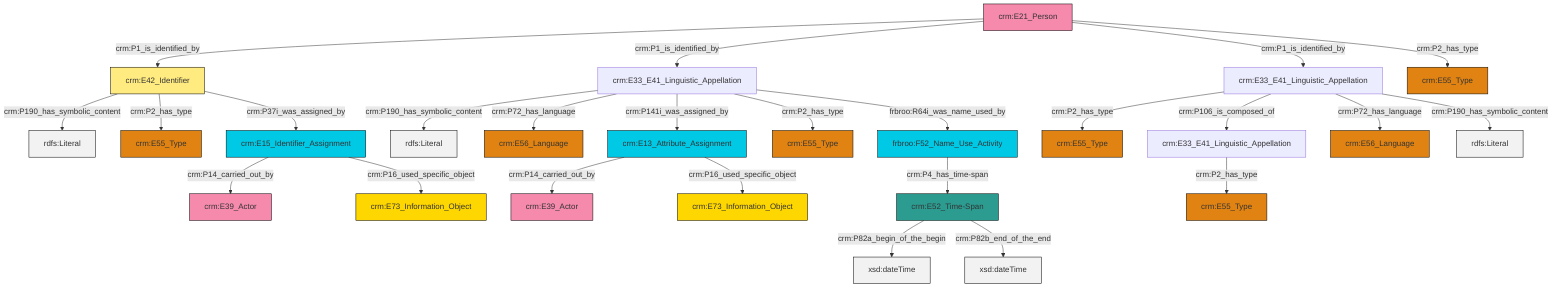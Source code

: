 graph TD
classDef Literal fill:#f2f2f2,stroke:#000000;
classDef CRM_Entity fill:#FFFFFF,stroke:#000000;
classDef Temporal_Entity fill:#00C9E6, stroke:#000000;
classDef Type fill:#E18312, stroke:#000000;
classDef Time-Span fill:#2C9C91, stroke:#000000;
classDef Appellation fill:#FFEB7F, stroke:#000000;
classDef Place fill:#008836, stroke:#000000;
classDef Persistent_Item fill:#B266B2, stroke:#000000;
classDef Conceptual_Object fill:#FFD700, stroke:#000000;
classDef Physical_Thing fill:#D2B48C, stroke:#000000;
classDef Actor fill:#f58aad, stroke:#000000;
classDef PC_Classes fill:#4ce600, stroke:#000000;
classDef Multi fill:#cccccc,stroke:#000000;

8["crm:E33_E41_Linguistic_Appellation"]:::Default -->|crm:P2_has_type| 9["crm:E55_Type"]:::Type
11["crm:E52_Time-Span"]:::Time-Span -->|crm:P82a_begin_of_the_begin| 12[xsd:dateTime]:::Literal
15["crm:E21_Person"]:::Actor -->|crm:P1_is_identified_by| 0["crm:E42_Identifier"]:::Appellation
4["crm:E33_E41_Linguistic_Appellation"]:::Default -->|crm:P190_has_symbolic_content| 18[rdfs:Literal]:::Literal
19["crm:E13_Attribute_Assignment"]:::Temporal_Entity -->|crm:P14_carried_out_by| 20["crm:E39_Actor"]:::Actor
0["crm:E42_Identifier"]:::Appellation -->|crm:P190_has_symbolic_content| 21[rdfs:Literal]:::Literal
16["frbroo:F52_Name_Use_Activity"]:::Temporal_Entity -->|crm:P4_has_time-span| 11["crm:E52_Time-Span"]:::Time-Span
4["crm:E33_E41_Linguistic_Appellation"]:::Default -->|crm:P72_has_language| 25["crm:E56_Language"]:::Type
15["crm:E21_Person"]:::Actor -->|crm:P1_is_identified_by| 4["crm:E33_E41_Linguistic_Appellation"]:::Default
28["crm:E15_Identifier_Assignment"]:::Temporal_Entity -->|crm:P14_carried_out_by| 29["crm:E39_Actor"]:::Actor
0["crm:E42_Identifier"]:::Appellation -->|crm:P2_has_type| 2["crm:E55_Type"]:::Type
11["crm:E52_Time-Span"]:::Time-Span -->|crm:P82b_end_of_the_end| 31[xsd:dateTime]:::Literal
15["crm:E21_Person"]:::Actor -->|crm:P1_is_identified_by| 8["crm:E33_E41_Linguistic_Appellation"]:::Default
8["crm:E33_E41_Linguistic_Appellation"]:::Default -->|crm:P106_is_composed_of| 32["crm:E33_E41_Linguistic_Appellation"]:::Default
8["crm:E33_E41_Linguistic_Appellation"]:::Default -->|crm:P72_has_language| 6["crm:E56_Language"]:::Type
19["crm:E13_Attribute_Assignment"]:::Temporal_Entity -->|crm:P16_used_specific_object| 38["crm:E73_Information_Object"]:::Conceptual_Object
28["crm:E15_Identifier_Assignment"]:::Temporal_Entity -->|crm:P16_used_specific_object| 39["crm:E73_Information_Object"]:::Conceptual_Object
4["crm:E33_E41_Linguistic_Appellation"]:::Default -->|crm:P141i_was_assigned_by| 19["crm:E13_Attribute_Assignment"]:::Temporal_Entity
32["crm:E33_E41_Linguistic_Appellation"]:::Default -->|crm:P2_has_type| 34["crm:E55_Type"]:::Type
4["crm:E33_E41_Linguistic_Appellation"]:::Default -->|crm:P2_has_type| 23["crm:E55_Type"]:::Type
0["crm:E42_Identifier"]:::Appellation -->|crm:P37i_was_assigned_by| 28["crm:E15_Identifier_Assignment"]:::Temporal_Entity
15["crm:E21_Person"]:::Actor -->|crm:P2_has_type| 13["crm:E55_Type"]:::Type
4["crm:E33_E41_Linguistic_Appellation"]:::Default -->|frbroo:R64i_was_name_used_by| 16["frbroo:F52_Name_Use_Activity"]:::Temporal_Entity
8["crm:E33_E41_Linguistic_Appellation"]:::Default -->|crm:P190_has_symbolic_content| 45[rdfs:Literal]:::Literal